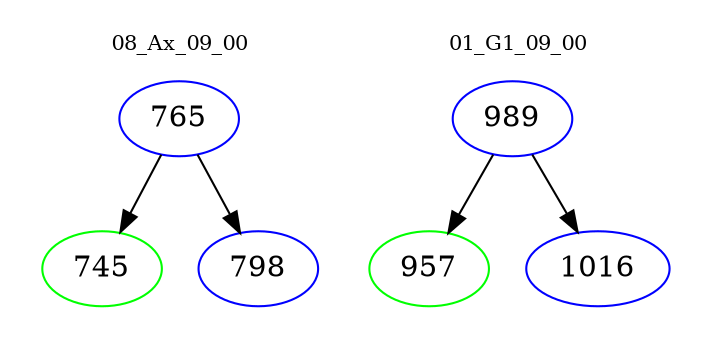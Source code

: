 digraph{
subgraph cluster_0 {
color = white
label = "08_Ax_09_00";
fontsize=10;
T0_765 [label="765", color="blue"]
T0_765 -> T0_745 [color="black"]
T0_745 [label="745", color="green"]
T0_765 -> T0_798 [color="black"]
T0_798 [label="798", color="blue"]
}
subgraph cluster_1 {
color = white
label = "01_G1_09_00";
fontsize=10;
T1_989 [label="989", color="blue"]
T1_989 -> T1_957 [color="black"]
T1_957 [label="957", color="green"]
T1_989 -> T1_1016 [color="black"]
T1_1016 [label="1016", color="blue"]
}
}
